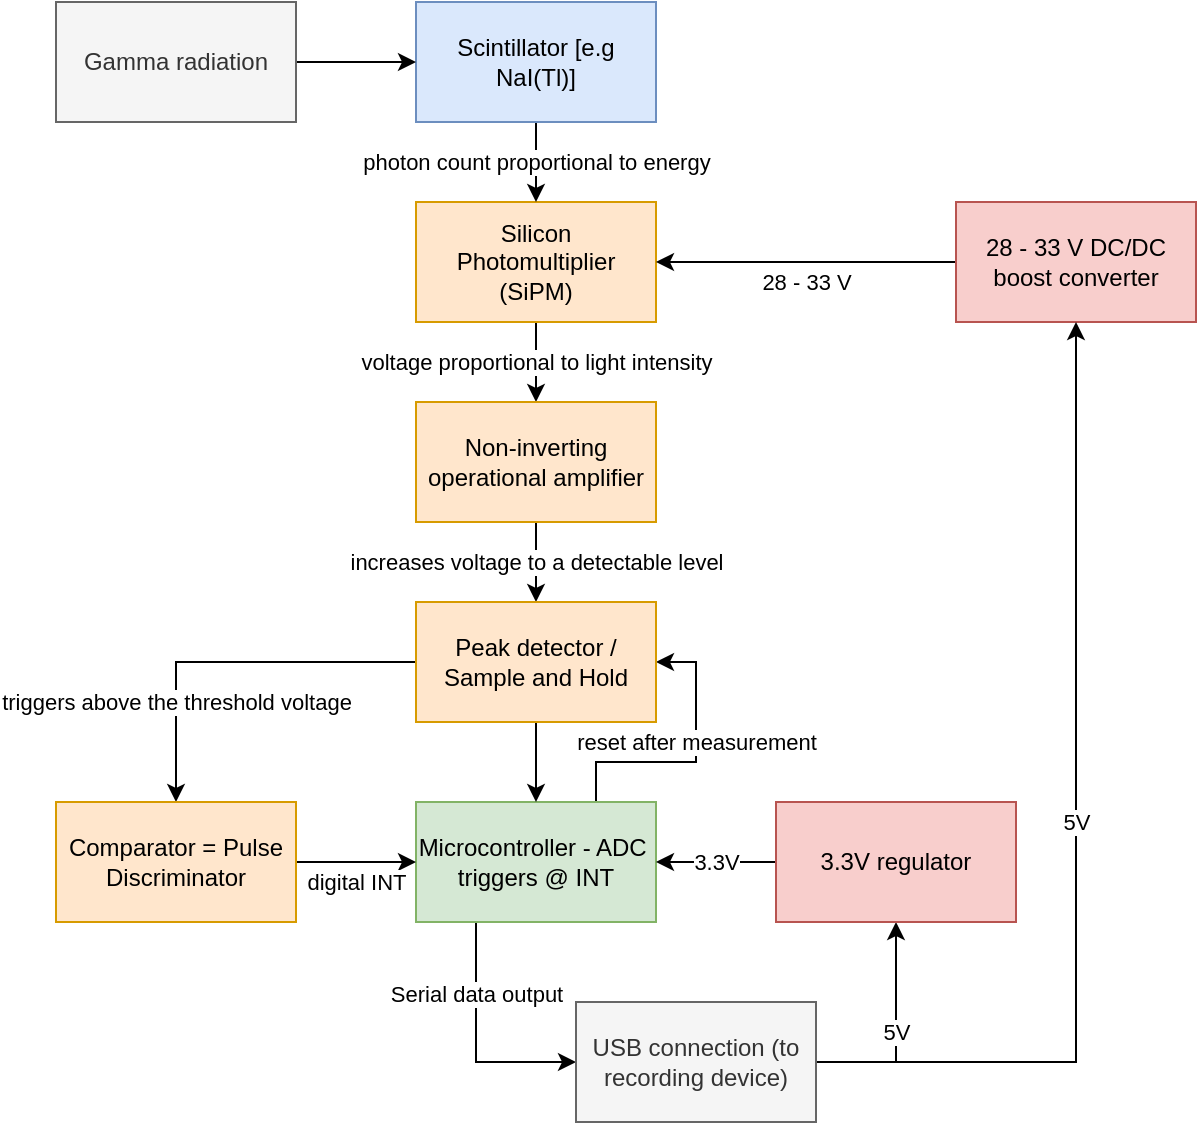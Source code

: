 <mxfile version="20.0.4" type="device"><diagram id="vb6zBb3L11A06OVCk6hn" name="Page-1"><mxGraphModel dx="1422" dy="752" grid="1" gridSize="10" guides="1" tooltips="1" connect="1" arrows="1" fold="1" page="1" pageScale="1" pageWidth="827" pageHeight="1169" math="0" shadow="0"><root><mxCell id="0"/><mxCell id="1" parent="0"/><mxCell id="ESJ81A9Y0B0kTKX32nv2-44" value="Serial data output" style="edgeStyle=orthogonalEdgeStyle;rounded=0;orthogonalLoop=1;jettySize=auto;html=1;exitX=0.25;exitY=1;exitDx=0;exitDy=0;entryX=0;entryY=0.5;entryDx=0;entryDy=0;" parent="1" source="ESJ81A9Y0B0kTKX32nv2-1" target="ESJ81A9Y0B0kTKX32nv2-7" edge="1"><mxGeometry x="-0.4" relative="1" as="geometry"><mxPoint as="offset"/></mxGeometry></mxCell><mxCell id="ESJ81A9Y0B0kTKX32nv2-50" value="reset after measurement" style="edgeStyle=orthogonalEdgeStyle;rounded=0;orthogonalLoop=1;jettySize=auto;html=1;exitX=0.75;exitY=0;exitDx=0;exitDy=0;entryX=1;entryY=0.5;entryDx=0;entryDy=0;" parent="1" source="ESJ81A9Y0B0kTKX32nv2-1" target="ESJ81A9Y0B0kTKX32nv2-31" edge="1"><mxGeometry x="0.143" relative="1" as="geometry"><mxPoint as="offset"/></mxGeometry></mxCell><mxCell id="ESJ81A9Y0B0kTKX32nv2-1" value="Microcontroller - ADC&amp;nbsp; triggers @ INT" style="rounded=0;whiteSpace=wrap;html=1;fillColor=#d5e8d4;strokeColor=#82b366;" parent="1" vertex="1"><mxGeometry x="340" y="540" width="120" height="60" as="geometry"/></mxCell><mxCell id="ESJ81A9Y0B0kTKX32nv2-13" value="voltage proportional to light intensity" style="edgeStyle=orthogonalEdgeStyle;rounded=0;orthogonalLoop=1;jettySize=auto;html=1;entryX=0.5;entryY=0;entryDx=0;entryDy=0;" parent="1" source="ESJ81A9Y0B0kTKX32nv2-2" target="ESJ81A9Y0B0kTKX32nv2-29" edge="1"><mxGeometry relative="1" as="geometry"><mxPoint x="400" y="350" as="targetPoint"/></mxGeometry></mxCell><mxCell id="ESJ81A9Y0B0kTKX32nv2-2" value="Silicon Photomultiplier (SiPM)" style="rounded=0;whiteSpace=wrap;html=1;fillColor=#ffe6cc;strokeColor=#d79b00;" parent="1" vertex="1"><mxGeometry x="340" y="240" width="120" height="60" as="geometry"/></mxCell><mxCell id="ESJ81A9Y0B0kTKX32nv2-11" value="&lt;div&gt;photon count proportional to energy&lt;br&gt;&lt;/div&gt;" style="edgeStyle=orthogonalEdgeStyle;rounded=0;orthogonalLoop=1;jettySize=auto;html=1;" parent="1" source="ESJ81A9Y0B0kTKX32nv2-3" target="ESJ81A9Y0B0kTKX32nv2-2" edge="1"><mxGeometry relative="1" as="geometry"/></mxCell><mxCell id="ESJ81A9Y0B0kTKX32nv2-3" value="Scintillator [e.g NaI(Tl)]" style="rounded=0;whiteSpace=wrap;html=1;fillColor=#dae8fc;strokeColor=#6c8ebf;" parent="1" vertex="1"><mxGeometry x="340" y="140" width="120" height="60" as="geometry"/></mxCell><mxCell id="ESJ81A9Y0B0kTKX32nv2-10" value="" style="edgeStyle=orthogonalEdgeStyle;rounded=0;orthogonalLoop=1;jettySize=auto;html=1;" parent="1" source="ESJ81A9Y0B0kTKX32nv2-4" target="ESJ81A9Y0B0kTKX32nv2-3" edge="1"><mxGeometry relative="1" as="geometry"/></mxCell><mxCell id="ESJ81A9Y0B0kTKX32nv2-4" value="&lt;div&gt;Gamma radiation&lt;/div&gt;" style="rounded=0;whiteSpace=wrap;html=1;fillColor=#f5f5f5;strokeColor=#666666;fontColor=#333333;" parent="1" vertex="1"><mxGeometry x="160" y="140" width="120" height="60" as="geometry"/></mxCell><mxCell id="ESJ81A9Y0B0kTKX32nv2-12" value="&lt;div&gt;28 - 33 V&lt;/div&gt;" style="edgeStyle=orthogonalEdgeStyle;rounded=0;orthogonalLoop=1;jettySize=auto;html=1;" parent="1" source="ESJ81A9Y0B0kTKX32nv2-6" target="ESJ81A9Y0B0kTKX32nv2-2" edge="1"><mxGeometry y="10" relative="1" as="geometry"><mxPoint as="offset"/></mxGeometry></mxCell><mxCell id="ESJ81A9Y0B0kTKX32nv2-6" value="&lt;div&gt;28 - 33 V DC/DC boost converter&lt;/div&gt;" style="rounded=0;whiteSpace=wrap;html=1;fillColor=#f8cecc;strokeColor=#b85450;" parent="1" vertex="1"><mxGeometry x="610" y="240" width="120" height="60" as="geometry"/></mxCell><mxCell id="nHTWEI43xN0QH56a4sRn-6" value="5V" style="edgeStyle=orthogonalEdgeStyle;rounded=0;orthogonalLoop=1;jettySize=auto;html=1;exitX=1;exitY=0.5;exitDx=0;exitDy=0;entryX=0.5;entryY=1;entryDx=0;entryDy=0;" parent="1" source="ESJ81A9Y0B0kTKX32nv2-7" target="ESJ81A9Y0B0kTKX32nv2-6" edge="1"><mxGeometry relative="1" as="geometry"/></mxCell><mxCell id="nHTWEI43xN0QH56a4sRn-8" value="5V" style="edgeStyle=orthogonalEdgeStyle;rounded=0;orthogonalLoop=1;jettySize=auto;html=1;exitX=1;exitY=0.5;exitDx=0;exitDy=0;entryX=0.5;entryY=1;entryDx=0;entryDy=0;" parent="1" source="ESJ81A9Y0B0kTKX32nv2-7" target="ESJ81A9Y0B0kTKX32nv2-8" edge="1"><mxGeometry relative="1" as="geometry"/></mxCell><mxCell id="ESJ81A9Y0B0kTKX32nv2-7" value="&lt;div&gt;USB connection (to recording device)&lt;/div&gt;" style="rounded=0;whiteSpace=wrap;html=1;fillColor=#f5f5f5;fontColor=#333333;strokeColor=#666666;" parent="1" vertex="1"><mxGeometry x="420" y="640" width="120" height="60" as="geometry"/></mxCell><mxCell id="nHTWEI43xN0QH56a4sRn-4" value="3.3V" style="edgeStyle=orthogonalEdgeStyle;rounded=0;orthogonalLoop=1;jettySize=auto;html=1;" parent="1" source="ESJ81A9Y0B0kTKX32nv2-8" target="ESJ81A9Y0B0kTKX32nv2-1" edge="1"><mxGeometry relative="1" as="geometry"/></mxCell><mxCell id="ESJ81A9Y0B0kTKX32nv2-8" value="3.3V regulator" style="rounded=0;whiteSpace=wrap;html=1;fillColor=#f8cecc;strokeColor=#b85450;" parent="1" vertex="1"><mxGeometry x="520" y="540" width="120" height="60" as="geometry"/></mxCell><mxCell id="ESJ81A9Y0B0kTKX32nv2-35" value="increases voltage to a detectable level" style="edgeStyle=orthogonalEdgeStyle;rounded=0;orthogonalLoop=1;jettySize=auto;html=1;" parent="1" source="ESJ81A9Y0B0kTKX32nv2-29" target="ESJ81A9Y0B0kTKX32nv2-31" edge="1"><mxGeometry relative="1" as="geometry"/></mxCell><mxCell id="ESJ81A9Y0B0kTKX32nv2-29" value="Non-inverting operational amplifier" style="rounded=0;whiteSpace=wrap;html=1;fillColor=#ffe6cc;strokeColor=#d79b00;" parent="1" vertex="1"><mxGeometry x="340" y="340" width="120" height="60" as="geometry"/></mxCell><mxCell id="ESJ81A9Y0B0kTKX32nv2-36" value="" style="edgeStyle=orthogonalEdgeStyle;rounded=0;orthogonalLoop=1;jettySize=auto;html=1;" parent="1" source="ESJ81A9Y0B0kTKX32nv2-31" target="ESJ81A9Y0B0kTKX32nv2-1" edge="1"><mxGeometry relative="1" as="geometry"/></mxCell><mxCell id="ESJ81A9Y0B0kTKX32nv2-42" value="&lt;div&gt;triggers above the threshold voltage&lt;/div&gt;" style="edgeStyle=orthogonalEdgeStyle;rounded=0;orthogonalLoop=1;jettySize=auto;html=1;exitX=0;exitY=0.5;exitDx=0;exitDy=0;entryX=0.5;entryY=0;entryDx=0;entryDy=0;" parent="1" source="ESJ81A9Y0B0kTKX32nv2-31" target="ESJ81A9Y0B0kTKX32nv2-41" edge="1"><mxGeometry x="0.474" relative="1" as="geometry"><mxPoint as="offset"/></mxGeometry></mxCell><mxCell id="ESJ81A9Y0B0kTKX32nv2-31" value="Peak detector / Sample and Hold" style="rounded=0;whiteSpace=wrap;html=1;fillColor=#ffe6cc;strokeColor=#d79b00;" parent="1" vertex="1"><mxGeometry x="340" y="440" width="120" height="60" as="geometry"/></mxCell><mxCell id="ESJ81A9Y0B0kTKX32nv2-43" value="digital INT" style="edgeStyle=orthogonalEdgeStyle;rounded=0;orthogonalLoop=1;jettySize=auto;html=1;" parent="1" source="ESJ81A9Y0B0kTKX32nv2-41" target="ESJ81A9Y0B0kTKX32nv2-1" edge="1"><mxGeometry y="-10" relative="1" as="geometry"><mxPoint as="offset"/></mxGeometry></mxCell><mxCell id="ESJ81A9Y0B0kTKX32nv2-41" value="Comparator = Pulse Discriminator" style="rounded=0;whiteSpace=wrap;html=1;fillColor=#ffe6cc;strokeColor=#d79b00;" parent="1" vertex="1"><mxGeometry x="160" y="540" width="120" height="60" as="geometry"/></mxCell></root></mxGraphModel></diagram></mxfile>